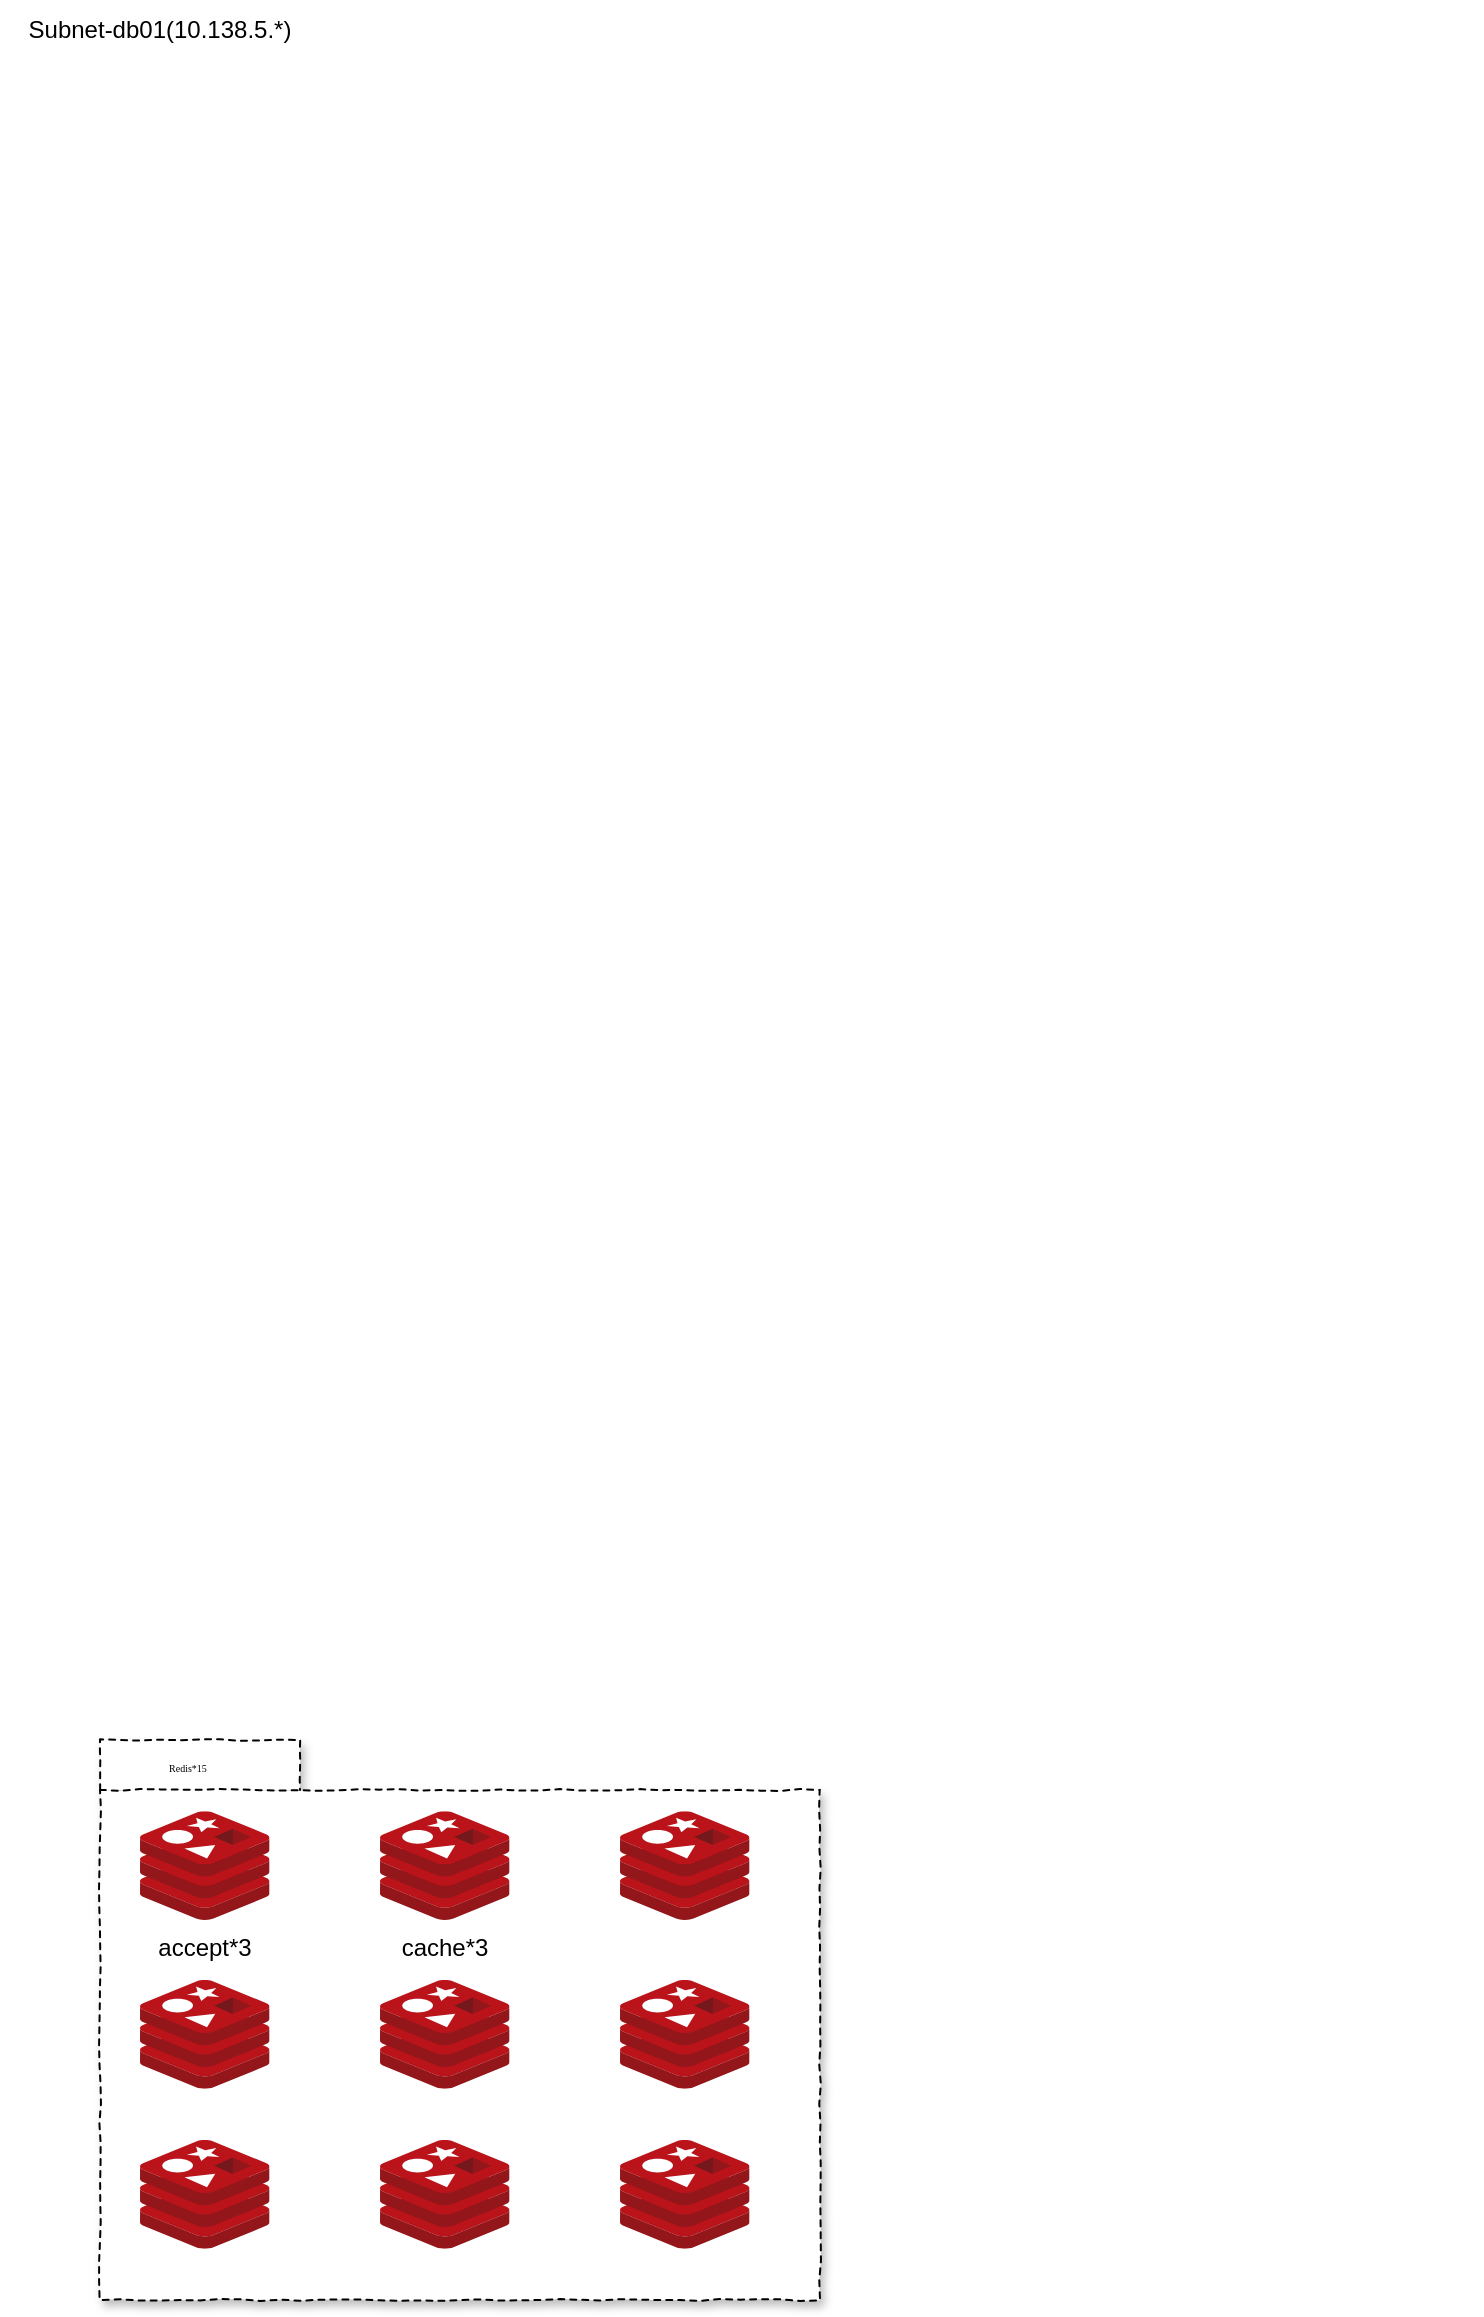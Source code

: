 <mxfile version="20.2.8" type="github">
  <diagram id="0G0_bFfPiu2x_rY5T0mG" name="第 1 页">
    <mxGraphModel dx="813" dy="454" grid="1" gridSize="10" guides="1" tooltips="1" connect="1" arrows="1" fold="1" page="1" pageScale="1" pageWidth="827" pageHeight="1169" math="0" shadow="0">
      <root>
        <mxCell id="0" />
        <mxCell id="1" parent="0" />
        <mxCell id="-crUn6ps0d602G-CeQ97-7" value="" style="group" vertex="1" connectable="0" parent="1">
          <mxGeometry x="50" y="870" width="691" height="280" as="geometry" />
        </mxCell>
        <mxCell id="-crUn6ps0d602G-CeQ97-8" value="" style="shape=folder;spacingTop=10;tabWidth=100;tabHeight=25;tabPosition=left;dashed=1;enumerate=0;comic=1;jiggle=1;treeMoving=0;treeFolding=0;deletable=1;rotatable=0;noLabel=0;shadow=1;sketch=0;" vertex="1" parent="-crUn6ps0d602G-CeQ97-7">
          <mxGeometry width="360" height="280" as="geometry" />
        </mxCell>
        <mxCell id="-crUn6ps0d602G-CeQ97-9" value="Redis*15" style="text;html=1;strokeColor=none;fillColor=none;align=center;verticalAlign=middle;whiteSpace=wrap;rounded=0;shadow=1;comic=1;sketch=0;jiggle=1;fontFamily=Verdana;fontSize=5;" vertex="1" parent="-crUn6ps0d602G-CeQ97-7">
          <mxGeometry x="-8.974" y="-8.4" width="106.1" height="44" as="geometry" />
        </mxCell>
        <mxCell id="-crUn6ps0d602G-CeQ97-14" value="accept*3" style="sketch=0;aspect=fixed;html=1;points=[];align=center;image;fontSize=12;image=img/lib/mscae/Cache_Redis_Product.svg;" vertex="1" parent="-crUn6ps0d602G-CeQ97-7">
          <mxGeometry x="20" y="35.6" width="64.76" height="54.4" as="geometry" />
        </mxCell>
        <mxCell id="-crUn6ps0d602G-CeQ97-15" value="cache*3" style="sketch=0;aspect=fixed;html=1;points=[];align=center;image;fontSize=12;image=img/lib/mscae/Cache_Redis_Product.svg;" vertex="1" parent="-crUn6ps0d602G-CeQ97-7">
          <mxGeometry x="140" y="35.6" width="64.76" height="54.4" as="geometry" />
        </mxCell>
        <mxCell id="-crUn6ps0d602G-CeQ97-16" value="" style="sketch=0;aspect=fixed;html=1;points=[];align=center;image;fontSize=12;image=img/lib/mscae/Cache_Redis_Product.svg;" vertex="1" parent="-crUn6ps0d602G-CeQ97-7">
          <mxGeometry x="20" y="120" width="64.76" height="54.4" as="geometry" />
        </mxCell>
        <mxCell id="-crUn6ps0d602G-CeQ97-17" value="" style="sketch=0;aspect=fixed;html=1;points=[];align=center;image;fontSize=12;image=img/lib/mscae/Cache_Redis_Product.svg;" vertex="1" parent="-crUn6ps0d602G-CeQ97-7">
          <mxGeometry x="140" y="120" width="64.76" height="54.4" as="geometry" />
        </mxCell>
        <mxCell id="-crUn6ps0d602G-CeQ97-18" value="" style="sketch=0;aspect=fixed;html=1;points=[];align=center;image;fontSize=12;image=img/lib/mscae/Cache_Redis_Product.svg;" vertex="1" parent="-crUn6ps0d602G-CeQ97-7">
          <mxGeometry x="260" y="35.6" width="64.76" height="54.4" as="geometry" />
        </mxCell>
        <mxCell id="-crUn6ps0d602G-CeQ97-19" value="" style="sketch=0;aspect=fixed;html=1;points=[];align=center;image;fontSize=12;image=img/lib/mscae/Cache_Redis_Product.svg;" vertex="1" parent="-crUn6ps0d602G-CeQ97-7">
          <mxGeometry x="260" y="120" width="64.76" height="54.4" as="geometry" />
        </mxCell>
        <mxCell id="-crUn6ps0d602G-CeQ97-20" value="" style="sketch=0;aspect=fixed;html=1;points=[];align=center;image;fontSize=12;image=img/lib/mscae/Cache_Redis_Product.svg;" vertex="1" parent="-crUn6ps0d602G-CeQ97-7">
          <mxGeometry x="140" y="200.0" width="64.76" height="54.4" as="geometry" />
        </mxCell>
        <mxCell id="-crUn6ps0d602G-CeQ97-21" value="" style="sketch=0;aspect=fixed;html=1;points=[];align=center;image;fontSize=12;image=img/lib/mscae/Cache_Redis_Product.svg;" vertex="1" parent="-crUn6ps0d602G-CeQ97-7">
          <mxGeometry x="20" y="200" width="64.76" height="54.4" as="geometry" />
        </mxCell>
        <mxCell id="-crUn6ps0d602G-CeQ97-22" value="" style="sketch=0;aspect=fixed;html=1;points=[];align=center;image;fontSize=12;image=img/lib/mscae/Cache_Redis_Product.svg;" vertex="1" parent="-crUn6ps0d602G-CeQ97-7">
          <mxGeometry x="260" y="200" width="64.76" height="54.4" as="geometry" />
        </mxCell>
        <mxCell id="-crUn6ps0d602G-CeQ97-13" value="Subnet-db01(10.138.5.*)" style="text;html=1;strokeColor=none;fillColor=none;align=center;verticalAlign=middle;whiteSpace=wrap;rounded=0;" vertex="1" parent="1">
          <mxGeometry width="160" height="30" as="geometry" />
        </mxCell>
      </root>
    </mxGraphModel>
  </diagram>
</mxfile>

